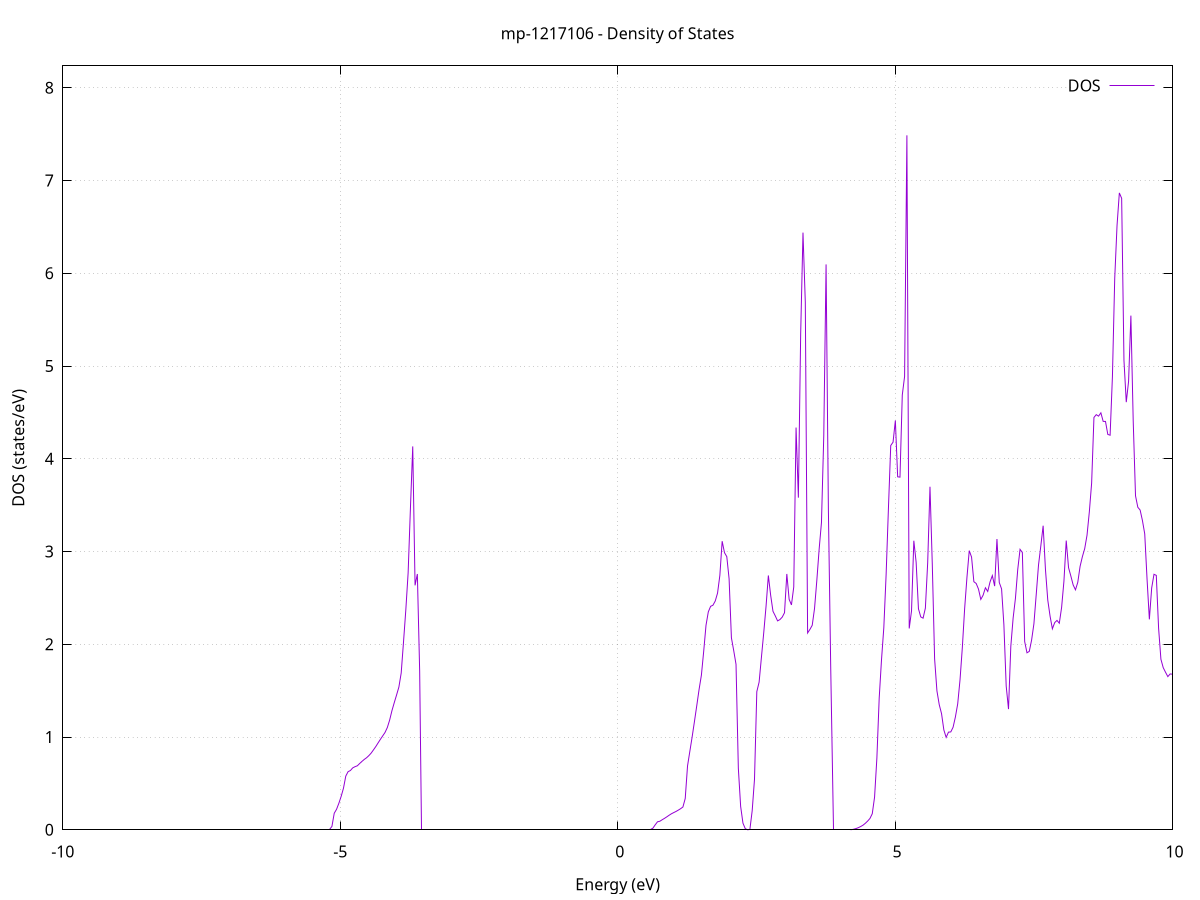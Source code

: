 set title 'mp-1217106 - Density of States'
set xlabel 'Energy (eV)'
set ylabel 'DOS (states/eV)'
set grid
set xrange [-10:10]
set yrange [0:8.236]
set xzeroaxis lt -1
set terminal png size 800,600
set output 'mp-1217106_dos_gnuplot.png'
plot '-' using 1:2 with lines title 'DOS'
-30.910800 0.000000
-30.869100 0.000000
-30.827500 0.000000
-30.785900 0.000000
-30.744300 0.000000
-30.702700 0.000000
-30.661100 0.000000
-30.619400 0.000000
-30.577800 0.000000
-30.536200 0.000000
-30.494600 0.000000
-30.453000 0.000000
-30.411300 0.000000
-30.369700 0.000000
-30.328100 0.000000
-30.286500 0.000000
-30.244900 0.000000
-30.203300 0.000000
-30.161600 0.000000
-30.120000 0.000000
-30.078400 0.000000
-30.036800 0.000000
-29.995200 0.000000
-29.953600 0.000000
-29.911900 0.000000
-29.870300 0.000000
-29.828700 0.000000
-29.787100 0.000000
-29.745500 0.000000
-29.703800 0.000000
-29.662200 0.000000
-29.620600 0.000000
-29.579000 0.000000
-29.537400 0.000000
-29.495800 0.000000
-29.454100 0.000000
-29.412500 0.000000
-29.370900 0.000000
-29.329300 0.000000
-29.287700 0.000000
-29.246100 0.000000
-29.204400 0.000000
-29.162800 0.000000
-29.121200 0.000000
-29.079600 0.000000
-29.038000 0.000000
-28.996400 0.000000
-28.954700 0.000000
-28.913100 0.000000
-28.871500 0.000000
-28.829900 0.000000
-28.788300 0.000000
-28.746600 0.000000
-28.705000 0.000000
-28.663400 0.000000
-28.621800 0.000000
-28.580200 0.000000
-28.538600 0.000000
-28.496900 0.000000
-28.455300 0.000000
-28.413700 0.000000
-28.372100 0.000000
-28.330500 0.000000
-28.288900 0.000000
-28.247200 0.000000
-28.205600 0.000000
-28.164000 0.000000
-28.122400 0.000000
-28.080800 0.000000
-28.039100 0.000000
-27.997500 0.000000
-27.955900 0.000000
-27.914300 0.000000
-27.872700 0.000000
-27.831100 0.000000
-27.789400 0.000000
-27.747800 0.000000
-27.706200 0.000000
-27.664600 0.000000
-27.623000 0.000000
-27.581400 0.000000
-27.539700 0.000000
-27.498100 0.000000
-27.456500 0.000000
-27.414900 0.000000
-27.373300 0.000000
-27.331700 0.000000
-27.290000 0.000000
-27.248400 0.000000
-27.206800 0.000000
-27.165200 0.000000
-27.123600 0.395800
-27.081900 2.295900
-27.040300 4.862600
-26.998700 26.648700
-26.957100 24.025000
-26.915500 12.342200
-26.873900 7.605000
-26.832200 10.357900
-26.790600 16.613000
-26.749000 22.585500
-26.707400 28.476700
-26.665800 54.078100
-26.624200 42.719600
-26.582500 33.698900
-26.540900 6.105000
-26.499300 0.000000
-26.457700 0.000000
-26.416100 0.000000
-26.374400 0.000000
-26.332800 0.000000
-26.291200 0.000000
-26.249600 0.000000
-26.208000 0.000000
-26.166400 0.000000
-26.124700 0.000000
-26.083100 0.000000
-26.041500 0.000000
-25.999900 0.000000
-25.958300 0.000000
-25.916700 0.000000
-25.875000 0.000000
-25.833400 0.000000
-25.791800 0.000000
-25.750200 0.000000
-25.708600 0.000000
-25.667000 0.000000
-25.625300 0.000000
-25.583700 0.000000
-25.542100 0.000000
-25.500500 0.000000
-25.458900 0.000000
-25.417200 0.000000
-25.375600 0.000000
-25.334000 0.000000
-25.292400 0.000000
-25.250800 0.000000
-25.209200 0.000000
-25.167500 0.000000
-25.125900 0.000000
-25.084300 0.000000
-25.042700 0.000000
-25.001100 0.000000
-24.959500 0.000000
-24.917800 0.000000
-24.876200 0.000000
-24.834600 0.000000
-24.793000 0.000000
-24.751400 0.000000
-24.709700 0.000000
-24.668100 0.000000
-24.626500 0.000000
-24.584900 0.000000
-24.543300 0.000000
-24.501700 0.000000
-24.460000 0.000000
-24.418400 0.000000
-24.376800 0.000000
-24.335200 0.000000
-24.293600 0.000000
-24.252000 0.000000
-24.210300 0.000000
-24.168700 0.000000
-24.127100 0.000000
-24.085500 0.000000
-24.043900 0.000000
-24.002200 0.000000
-23.960600 0.000000
-23.919000 0.000000
-23.877400 0.000000
-23.835800 0.000000
-23.794200 0.000000
-23.752500 0.000000
-23.710900 0.000000
-23.669300 0.000000
-23.627700 0.000000
-23.586100 0.000000
-23.544500 0.000000
-23.502800 0.000000
-23.461200 0.000000
-23.419600 0.000000
-23.378000 0.000000
-23.336400 0.000000
-23.294800 0.000000
-23.253100 0.000000
-23.211500 0.000000
-23.169900 0.000000
-23.128300 0.000000
-23.086700 0.000000
-23.045000 0.000000
-23.003400 0.000000
-22.961800 0.000000
-22.920200 0.000000
-22.878600 0.000000
-22.837000 0.000000
-22.795300 0.000000
-22.753700 0.000000
-22.712100 0.000000
-22.670500 0.000000
-22.628900 0.000000
-22.587300 0.000000
-22.545600 0.000000
-22.504000 0.000000
-22.462400 0.000000
-22.420800 0.000000
-22.379200 0.000000
-22.337500 0.000000
-22.295900 0.000000
-22.254300 0.000000
-22.212700 0.000000
-22.171100 0.000000
-22.129500 0.000000
-22.087800 0.000000
-22.046200 0.000000
-22.004600 0.000000
-21.963000 0.000000
-21.921400 0.000000
-21.879800 0.000000
-21.838100 0.000000
-21.796500 0.000000
-21.754900 0.000000
-21.713300 0.000000
-21.671700 0.000000
-21.630100 0.000000
-21.588400 0.000000
-21.546800 0.000000
-21.505200 0.000000
-21.463600 0.000000
-21.422000 0.000000
-21.380300 0.000000
-21.338700 0.000000
-21.297100 0.000000
-21.255500 0.000000
-21.213900 0.000000
-21.172300 0.000000
-21.130600 0.000000
-21.089000 0.000000
-21.047400 0.000000
-21.005800 0.000000
-20.964200 0.000000
-20.922600 0.000000
-20.880900 0.000000
-20.839300 0.000000
-20.797700 0.000000
-20.756100 0.000000
-20.714500 0.000000
-20.672800 0.000000
-20.631200 0.000000
-20.589600 0.000000
-20.548000 0.000000
-20.506400 0.000000
-20.464800 0.000000
-20.423100 0.000000
-20.381500 0.000000
-20.339900 0.000000
-20.298300 0.000000
-20.256700 0.000000
-20.215100 0.000000
-20.173400 0.000000
-20.131800 0.000000
-20.090200 0.000000
-20.048600 0.000000
-20.007000 0.000000
-19.965400 0.000000
-19.923700 0.000000
-19.882100 0.000000
-19.840500 0.000000
-19.798900 0.000000
-19.757300 0.000000
-19.715600 0.000000
-19.674000 0.000000
-19.632400 0.000000
-19.590800 0.000000
-19.549200 0.000000
-19.507600 0.000000
-19.465900 0.000000
-19.424300 0.000000
-19.382700 0.000000
-19.341100 0.000000
-19.299500 0.000000
-19.257900 0.000000
-19.216200 0.000000
-19.174600 0.000000
-19.133000 0.000000
-19.091400 0.000000
-19.049800 0.000000
-19.008100 0.000000
-18.966500 0.000000
-18.924900 0.000000
-18.883300 0.000000
-18.841700 0.000000
-18.800100 0.000000
-18.758400 0.000000
-18.716800 0.000000
-18.675200 0.000000
-18.633600 0.000000
-18.592000 0.000000
-18.550400 0.000000
-18.508700 0.000000
-18.467100 0.000000
-18.425500 0.000000
-18.383900 0.000000
-18.342300 0.000000
-18.300700 0.000000
-18.259000 0.000000
-18.217400 0.000000
-18.175800 0.000000
-18.134200 0.000000
-18.092600 0.000000
-18.050900 0.000000
-18.009300 0.000000
-17.967700 0.000000
-17.926100 0.000000
-17.884500 0.000000
-17.842900 0.000000
-17.801200 0.000000
-17.759600 0.000000
-17.718000 0.000000
-17.676400 0.000000
-17.634800 0.000000
-17.593200 0.000000
-17.551500 0.000000
-17.509900 0.000000
-17.468300 0.000000
-17.426700 0.000000
-17.385100 0.000000
-17.343400 0.000000
-17.301800 0.000000
-17.260200 0.000000
-17.218600 0.000000
-17.177000 0.000000
-17.135400 0.000000
-17.093700 0.000000
-17.052100 0.000000
-17.010500 0.000000
-16.968900 0.000000
-16.927300 0.000000
-16.885700 0.000000
-16.844000 0.000000
-16.802400 0.000000
-16.760800 0.000000
-16.719200 0.000000
-16.677600 0.000000
-16.636000 0.000000
-16.594300 0.000000
-16.552700 0.000000
-16.511100 0.000000
-16.469500 0.000000
-16.427900 0.000000
-16.386200 0.000000
-16.344600 0.000000
-16.303000 0.000000
-16.261400 0.000000
-16.219800 0.000000
-16.178200 0.000000
-16.136500 0.000000
-16.094900 0.000000
-16.053300 0.000000
-16.011700 0.000000
-15.970100 0.000000
-15.928500 0.000000
-15.886800 0.000000
-15.845200 0.000000
-15.803600 0.000000
-15.762000 0.000000
-15.720400 0.000000
-15.678700 0.000000
-15.637100 0.000000
-15.595500 0.000000
-15.553900 0.000000
-15.512300 0.000000
-15.470700 0.000000
-15.429000 0.000000
-15.387400 0.000000
-15.345800 0.000000
-15.304200 0.000000
-15.262600 0.000000
-15.221000 0.000000
-15.179300 0.000000
-15.137700 0.000000
-15.096100 0.000000
-15.054500 0.000000
-15.012900 0.000000
-14.971300 0.000000
-14.929600 0.000000
-14.888000 0.000000
-14.846400 0.000000
-14.804800 0.000000
-14.763200 0.000000
-14.721500 0.000000
-14.679900 0.000000
-14.638300 0.000000
-14.596700 0.000000
-14.555100 0.000000
-14.513500 0.000000
-14.471800 0.000000
-14.430200 0.000000
-14.388600 0.000000
-14.347000 0.000000
-14.305400 0.000000
-14.263800 0.000000
-14.222100 0.000000
-14.180500 0.000000
-14.138900 0.000000
-14.097300 0.000000
-14.055700 0.000000
-14.014000 0.000000
-13.972400 0.000000
-13.930800 0.000000
-13.889200 0.000000
-13.847600 0.000000
-13.806000 0.000000
-13.764300 0.000000
-13.722700 0.000000
-13.681100 0.000000
-13.639500 0.000000
-13.597900 0.000000
-13.556300 0.000000
-13.514600 0.000000
-13.473000 0.000000
-13.431400 0.000000
-13.389800 0.000000
-13.348200 0.000000
-13.306600 0.000000
-13.264900 0.000000
-13.223300 0.000000
-13.181700 0.000000
-13.140100 0.000000
-13.098500 0.000000
-13.056800 0.000000
-13.015200 0.000000
-12.973600 0.000000
-12.932000 0.000000
-12.890400 0.000000
-12.848800 0.000000
-12.807100 0.000000
-12.765500 0.000000
-12.723900 0.000000
-12.682300 0.000000
-12.640700 0.000000
-12.599100 0.000000
-12.557400 0.000000
-12.515800 0.000000
-12.474200 0.000000
-12.432600 0.000000
-12.391000 0.000000
-12.349300 0.000000
-12.307700 0.000000
-12.266100 0.000000
-12.224500 0.000000
-12.182900 0.000000
-12.141300 0.000000
-12.099600 0.000000
-12.058000 0.000000
-12.016400 0.000000
-11.974800 0.000000
-11.933200 0.000000
-11.891600 0.000000
-11.849900 0.000000
-11.808300 0.000000
-11.766700 0.000000
-11.725100 0.000000
-11.683500 0.000000
-11.641800 0.000000
-11.600200 0.000000
-11.558600 0.000000
-11.517000 0.000000
-11.475400 0.000000
-11.433800 0.000000
-11.392100 0.000000
-11.350500 0.000000
-11.308900 0.000000
-11.267300 0.000000
-11.225700 0.000000
-11.184100 0.000000
-11.142400 0.000000
-11.100800 0.000000
-11.059200 0.000000
-11.017600 0.000000
-10.976000 0.000000
-10.934400 0.000000
-10.892700 0.000000
-10.851100 0.000000
-10.809500 0.000000
-10.767900 0.000000
-10.726300 0.000000
-10.684600 0.000000
-10.643000 0.000000
-10.601400 0.000000
-10.559800 0.000000
-10.518200 0.000000
-10.476600 0.000000
-10.434900 0.000000
-10.393300 0.000000
-10.351700 0.000000
-10.310100 0.000000
-10.268500 0.000000
-10.226900 0.000000
-10.185200 0.000000
-10.143600 0.000000
-10.102000 0.000000
-10.060400 0.000000
-10.018800 0.000000
-9.977100 0.000000
-9.935500 0.000000
-9.893900 0.000000
-9.852300 0.000000
-9.810700 0.000000
-9.769100 0.000000
-9.727400 0.000000
-9.685800 0.000000
-9.644200 0.000000
-9.602600 0.000000
-9.561000 0.000000
-9.519400 0.000000
-9.477700 0.000000
-9.436100 0.000000
-9.394500 0.000000
-9.352900 0.000000
-9.311300 0.000000
-9.269700 0.000000
-9.228000 0.000000
-9.186400 0.000000
-9.144800 0.000000
-9.103200 0.000000
-9.061600 0.000000
-9.019900 0.000000
-8.978300 0.000000
-8.936700 0.000000
-8.895100 0.000000
-8.853500 0.000000
-8.811900 0.000000
-8.770200 0.000000
-8.728600 0.000000
-8.687000 0.000000
-8.645400 0.000000
-8.603800 0.000000
-8.562200 0.000000
-8.520500 0.000000
-8.478900 0.000000
-8.437300 0.000000
-8.395700 0.000000
-8.354100 0.000000
-8.312400 0.000000
-8.270800 0.000000
-8.229200 0.000000
-8.187600 0.000000
-8.146000 0.000000
-8.104400 0.000000
-8.062700 0.000000
-8.021100 0.000000
-7.979500 0.000000
-7.937900 0.000000
-7.896300 0.000000
-7.854700 0.000000
-7.813000 0.000000
-7.771400 0.000000
-7.729800 0.000000
-7.688200 0.000000
-7.646600 0.000000
-7.605000 0.000000
-7.563300 0.000000
-7.521700 0.000000
-7.480100 0.000000
-7.438500 0.000000
-7.396900 0.000000
-7.355200 0.000000
-7.313600 0.000000
-7.272000 0.000000
-7.230400 0.000000
-7.188800 0.000000
-7.147200 0.000000
-7.105500 0.000000
-7.063900 0.000000
-7.022300 0.000000
-6.980700 0.000000
-6.939100 0.000000
-6.897500 0.000000
-6.855800 0.000000
-6.814200 0.000000
-6.772600 0.000000
-6.731000 0.000000
-6.689400 0.000000
-6.647700 0.000000
-6.606100 0.000000
-6.564500 0.000000
-6.522900 0.000000
-6.481300 0.000000
-6.439700 0.000000
-6.398000 0.000000
-6.356400 0.000000
-6.314800 0.000000
-6.273200 0.000000
-6.231600 0.000000
-6.190000 0.000000
-6.148300 0.000000
-6.106700 0.000000
-6.065100 0.000000
-6.023500 0.000000
-5.981900 0.000000
-5.940300 0.000000
-5.898600 0.000000
-5.857000 0.000000
-5.815400 0.000000
-5.773800 0.000000
-5.732200 0.000000
-5.690500 0.000000
-5.648900 0.000000
-5.607300 0.000000
-5.565700 0.000000
-5.524100 0.000000
-5.482500 0.000000
-5.440800 0.000000
-5.399200 0.000000
-5.357600 0.000000
-5.316000 0.000000
-5.274400 0.000000
-5.232800 0.000000
-5.191100 0.000000
-5.149500 0.036000
-5.107900 0.178100
-5.066300 0.220700
-5.024700 0.285300
-4.983000 0.360200
-4.941400 0.447800
-4.899800 0.578600
-4.858200 0.626400
-4.816600 0.638800
-4.775000 0.667200
-4.733300 0.680300
-4.691700 0.689800
-4.650100 0.714300
-4.608500 0.737300
-4.566900 0.758500
-4.525300 0.776400
-4.483600 0.799800
-4.442000 0.826900
-4.400400 0.861600
-4.358800 0.897400
-4.317200 0.936800
-4.275600 0.975400
-4.233900 1.012600
-4.192300 1.049300
-4.150700 1.102700
-4.109100 1.183000
-4.067500 1.284600
-4.025800 1.371100
-3.984200 1.453600
-3.942600 1.539000
-3.901000 1.690600
-3.859400 2.023500
-3.817800 2.369500
-3.776100 2.769600
-3.734500 3.468800
-3.692900 4.133300
-3.651300 2.635200
-3.609700 2.757600
-3.568100 1.710800
-3.526400 0.000000
-3.484800 0.000000
-3.443200 0.000000
-3.401600 0.000000
-3.360000 0.000000
-3.318300 0.000000
-3.276700 0.000000
-3.235100 0.000000
-3.193500 0.000000
-3.151900 0.000000
-3.110300 0.000000
-3.068600 0.000000
-3.027000 0.000000
-2.985400 0.000000
-2.943800 0.000000
-2.902200 0.000000
-2.860600 0.000000
-2.818900 0.000000
-2.777300 0.000000
-2.735700 0.000000
-2.694100 0.000000
-2.652500 0.000000
-2.610900 0.000000
-2.569200 0.000000
-2.527600 0.000000
-2.486000 0.000000
-2.444400 0.000000
-2.402800 0.000000
-2.361100 0.000000
-2.319500 0.000000
-2.277900 0.000000
-2.236300 0.000000
-2.194700 0.000000
-2.153100 0.000000
-2.111400 0.000000
-2.069800 0.000000
-2.028200 0.000000
-1.986600 0.000000
-1.945000 0.000000
-1.903400 0.000000
-1.861700 0.000000
-1.820100 0.000000
-1.778500 0.000000
-1.736900 0.000000
-1.695300 0.000000
-1.653600 0.000000
-1.612000 0.000000
-1.570400 0.000000
-1.528800 0.000000
-1.487200 0.000000
-1.445600 0.000000
-1.403900 0.000000
-1.362300 0.000000
-1.320700 0.000000
-1.279100 0.000000
-1.237500 0.000000
-1.195900 0.000000
-1.154200 0.000000
-1.112600 0.000000
-1.071000 0.000000
-1.029400 0.000000
-0.987800 0.000000
-0.946200 0.000000
-0.904500 0.000000
-0.862900 0.000000
-0.821300 0.000000
-0.779700 0.000000
-0.738100 0.000000
-0.696400 0.000000
-0.654800 0.000000
-0.613200 0.000000
-0.571600 0.000000
-0.530000 0.000000
-0.488400 0.000000
-0.446700 0.000000
-0.405100 0.000000
-0.363500 0.000000
-0.321900 0.000000
-0.280300 0.000000
-0.238700 0.000000
-0.197000 0.000000
-0.155400 0.000000
-0.113800 0.000000
-0.072200 0.000000
-0.030600 0.000000
0.011100 0.000000
0.052700 0.000000
0.094300 0.000000
0.135900 0.000000
0.177500 0.000000
0.219100 0.000000
0.260800 0.000000
0.302400 0.000000
0.344000 0.000000
0.385600 0.000000
0.427200 0.000000
0.468800 0.000000
0.510500 0.000000
0.552100 0.000000
0.593700 0.000000
0.635300 0.017300
0.676900 0.053300
0.718600 0.086100
0.760200 0.091800
0.801800 0.107800
0.843400 0.122700
0.885000 0.139000
0.926600 0.156300
0.968300 0.172200
1.009900 0.185100
1.051500 0.197400
1.093100 0.211800
1.134700 0.227200
1.176300 0.245500
1.218000 0.337300
1.259600 0.688500
1.301200 0.845800
1.342800 1.001600
1.384400 1.167900
1.426000 1.338600
1.467700 1.512900
1.509300 1.666600
1.550900 1.923700
1.592500 2.204600
1.634100 2.349500
1.675800 2.409200
1.717400 2.421000
1.759000 2.466400
1.800600 2.552100
1.842200 2.743100
1.883800 3.111400
1.925500 2.987500
1.967100 2.944700
2.008700 2.705800
2.050300 2.070000
2.091900 1.931700
2.133500 1.784100
2.175200 0.663600
2.216800 0.251900
2.258400 0.071600
2.300000 0.012100
2.341600 0.000000
2.383300 0.003300
2.424900 0.206100
2.466500 0.544200
2.508100 1.489000
2.549700 1.591900
2.591300 1.859300
2.633000 2.124200
2.674600 2.409500
2.716200 2.741700
2.757800 2.528400
2.799400 2.356100
2.841000 2.306100
2.882700 2.252100
2.924300 2.266100
2.965900 2.292300
3.007500 2.340300
3.049100 2.758300
3.090700 2.484600
3.132400 2.424200
3.174000 2.617900
3.215600 4.336500
3.257200 3.581100
3.298800 5.349300
3.340500 6.438500
3.382100 5.687300
3.423700 2.122000
3.465300 2.160300
3.506900 2.204700
3.548500 2.386200
3.590200 2.691300
3.631800 3.027000
3.673400 3.312000
3.715000 4.249300
3.756600 6.095500
3.798200 3.452700
3.839900 1.761200
3.881500 0.000000
3.923100 0.000000
3.964700 0.000000
4.006300 0.000000
4.048000 0.000000
4.089600 0.000000
4.131200 0.000000
4.172800 0.000000
4.214400 0.001300
4.256000 0.006200
4.297700 0.013500
4.339300 0.023200
4.380900 0.035300
4.422500 0.049700
4.464100 0.069900
4.505700 0.093800
4.547400 0.122100
4.589000 0.173100
4.630600 0.352100
4.672200 0.773500
4.713800 1.418500
4.755400 1.831900
4.797100 2.177900
4.838700 2.751900
4.880300 3.464000
4.921900 4.142600
4.963500 4.179000
5.005200 4.412800
5.046800 3.805500
5.088400 3.802100
5.130000 4.687200
5.171600 4.887800
5.213200 7.487200
5.254900 2.170500
5.296500 2.359700
5.338100 3.116300
5.379700 2.884100
5.421300 2.382900
5.462900 2.295200
5.504600 2.281400
5.546200 2.389500
5.587800 2.878600
5.629400 3.698400
5.671000 2.857800
5.712700 1.841900
5.754300 1.497900
5.795900 1.348900
5.837500 1.252100
5.879100 1.076700
5.920700 0.995900
5.962400 1.052700
6.004000 1.054900
6.045600 1.105500
6.087200 1.216100
6.128800 1.357400
6.170400 1.615700
6.212100 1.962400
6.253700 2.383000
6.295300 2.720400
6.336900 3.009600
6.378500 2.940200
6.420100 2.674400
6.461800 2.655700
6.503400 2.595100
6.545000 2.483600
6.586600 2.529200
6.628200 2.609000
6.669900 2.569600
6.711500 2.671800
6.753100 2.740600
6.794700 2.627000
6.836300 3.134900
6.877900 2.666100
6.919600 2.596700
6.961200 2.210800
7.002800 1.549100
7.044400 1.301300
7.086000 1.977400
7.127600 2.281900
7.169300 2.495600
7.210900 2.806100
7.252500 3.023400
7.294100 2.989700
7.335700 2.029600
7.377400 1.908100
7.419000 1.923400
7.460600 2.044900
7.502200 2.220800
7.543800 2.534700
7.585400 2.855200
7.627100 3.062300
7.668700 3.278300
7.710300 2.807100
7.751900 2.477000
7.793500 2.303300
7.835100 2.166600
7.876800 2.233300
7.918400 2.257300
7.960000 2.226800
8.001600 2.398100
8.043200 2.678900
8.084800 3.117800
8.126500 2.825900
8.168100 2.735700
8.209700 2.639500
8.251300 2.587000
8.292900 2.667700
8.334600 2.840100
8.376200 2.945300
8.417800 3.031200
8.459400 3.175600
8.501000 3.426600
8.542600 3.737300
8.584300 4.445600
8.625900 4.475700
8.667500 4.459500
8.709100 4.495300
8.750700 4.403100
8.792300 4.402300
8.834000 4.262600
8.875600 4.253900
8.917200 4.883300
8.958800 5.945400
9.000400 6.514300
9.042100 6.866400
9.083700 6.807800
9.125300 5.061700
9.166900 4.610200
9.208500 4.834700
9.250100 5.543400
9.291800 4.412000
9.333400 3.600800
9.375000 3.477200
9.416600 3.447300
9.458200 3.334100
9.499800 3.189800
9.541500 2.701000
9.583100 2.268700
9.624700 2.606700
9.666300 2.754600
9.707900 2.742900
9.749500 2.172800
9.791200 1.838600
9.832800 1.747900
9.874400 1.698300
9.916000 1.651400
9.957600 1.680100
9.999300 1.677400
10.040900 1.640800
10.082500 1.629400
10.124100 1.631800
10.165700 1.623900
10.207300 1.616300
10.249000 1.697100
10.290600 1.735100
10.332200 1.816700
10.373800 1.791900
10.415400 1.817900
10.457000 1.572200
10.498700 1.803300
10.540300 2.276400
10.581900 2.537600
10.623500 2.547100
10.665100 2.792200
10.706800 2.869000
10.748400 3.064100
10.790000 3.367600
10.831600 2.619600
10.873200 2.281200
10.914800 2.093500
10.956500 1.993600
10.998100 2.010500
11.039700 2.009200
11.081300 2.078200
11.122900 2.089500
11.164500 2.078500
11.206200 2.034200
11.247800 2.027500
11.289400 2.024300
11.331000 2.089800
11.372600 2.290500
11.414200 2.573500
11.455900 2.309100
11.497500 1.717800
11.539100 1.586400
11.580700 1.312100
11.622300 1.249700
11.664000 1.336800
11.705600 1.762300
11.747200 2.645900
11.788800 2.762700
11.830400 2.285200
11.872000 1.876200
11.913700 1.804400
11.955300 1.681700
11.996900 1.896400
12.038500 2.213300
12.080100 2.108300
12.121700 2.036600
12.163400 1.816600
12.205000 1.702700
12.246600 1.756100
12.288200 1.904200
12.329800 2.487000
12.371500 3.324200
12.413100 3.063000
12.454700 2.424100
12.496300 2.317400
12.537900 2.080400
12.579500 1.846300
12.621200 1.643600
12.662800 1.367100
12.704400 1.049300
12.746000 1.069100
12.787600 1.074600
12.829200 1.067100
12.870900 1.063600
12.912500 1.064300
12.954100 1.077200
12.995700 1.102700
13.037300 1.153900
13.079000 1.224700
13.120600 1.255200
13.162200 1.349000
13.203800 1.014700
13.245400 0.931300
13.287000 0.899600
13.328700 0.850000
13.370300 0.788100
13.411900 0.815700
13.453500 0.875400
13.495100 0.784600
13.536700 0.724700
13.578400 0.513100
13.620000 0.450000
13.661600 0.404200
13.703200 0.375400
13.744800 0.405600
13.786400 0.377900
13.828100 0.362200
13.869700 0.364400
13.911300 0.389800
13.952900 0.457900
13.994500 0.518100
14.036200 0.578200
14.077800 0.636200
14.119400 0.673500
14.161000 0.700900
14.202600 0.720100
14.244200 0.751300
14.285900 0.784900
14.327500 0.818200
14.369100 0.837700
14.410700 0.876300
14.452300 0.918700
14.493900 0.927400
14.535600 0.917100
14.577200 0.888800
14.618800 0.874800
14.660400 0.884800
14.702000 0.889600
14.743700 0.883700
14.785300 0.880200
14.826900 0.887500
14.868500 0.931200
14.910100 0.966000
14.951700 0.994500
14.993400 1.024500
15.035000 1.120400
15.076600 1.182000
15.118200 1.157000
15.159800 1.154400
15.201400 1.126700
15.243100 1.100900
15.284700 1.182100
15.326300 1.171300
15.367900 1.157400
15.409500 1.148800
15.451100 1.073800
15.492800 1.046600
15.534400 1.019000
15.576000 0.981000
15.617600 0.956300
15.659200 0.937000
15.700900 0.923000
15.742500 0.925800
15.784100 0.966600
15.825700 0.970500
15.867300 1.004800
15.908900 1.051300
15.950600 1.076800
15.992200 1.061900
16.033800 1.067300
16.075400 1.043700
16.117000 1.009200
16.158600 0.978200
16.200300 0.962700
16.241900 0.958200
16.283500 0.938100
16.325100 0.916100
16.366700 0.919000
16.408400 0.917600
16.450000 0.897900
16.491600 0.905700
16.533200 0.952300
16.574800 1.002500
16.616400 1.031300
16.658100 1.011000
16.699700 1.027700
16.741300 1.092600
16.782900 1.179700
16.824500 1.335100
16.866100 1.485200
16.907800 1.435300
16.949400 1.489500
16.991000 1.551500
17.032600 1.687200
17.074200 1.854500
17.115800 1.876400
17.157500 1.810800
17.199100 1.836900
17.240700 1.832300
17.282300 1.773800
17.323900 1.610900
17.365600 1.459900
17.407200 1.373400
17.448800 1.255400
17.490400 1.178100
17.532000 1.116300
17.573600 1.056500
17.615300 1.007900
17.656900 0.922400
17.698500 0.887400
17.740100 0.865700
17.781700 0.848100
17.823300 0.833900
17.865000 0.818900
17.906600 0.803000
17.948200 0.801900
17.989800 0.813000
18.031400 0.846600
18.073100 0.883700
18.114700 0.885200
18.156300 0.895000
18.197900 0.910800
18.239500 0.986500
18.281100 1.041400
18.322800 1.081700
18.364400 1.116500
18.406000 1.166300
18.447600 1.199800
18.489200 1.194000
18.530800 1.188700
18.572500 1.183000
18.614100 1.170600
18.655700 1.079200
18.697300 0.958000
18.738900 0.908800
18.780500 0.892400
18.822200 0.890100
18.863800 0.881600
18.905400 0.873500
18.947000 0.892200
18.988600 0.940600
19.030300 0.990700
19.071900 1.014600
19.113500 1.023700
19.155100 1.000800
19.196700 0.976900
19.238300 0.983400
19.280000 1.010600
19.321600 1.046500
19.363200 1.072900
19.404800 1.089600
19.446400 1.131100
19.488000 1.189900
19.529700 1.255000
19.571300 1.239100
19.612900 1.263200
19.654500 1.271800
19.696100 1.312400
19.737800 1.375500
19.779400 1.409100
19.821000 1.448200
19.862600 1.505000
19.904200 1.577500
19.945800 1.586700
19.987500 1.659300
20.029100 1.654300
20.070700 1.589000
20.112300 1.546400
20.153900 1.520000
20.195500 1.506200
20.237200 1.464900
20.278800 1.450300
20.320400 1.495500
20.362000 1.530300
20.403600 1.552500
20.445200 1.559200
20.486900 1.625600
20.528500 1.727800
20.570100 1.830100
20.611700 1.887800
20.653300 1.844100
20.695000 2.156500
20.736600 1.940700
20.778200 2.111800
20.819800 1.997600
20.861400 2.122800
20.903000 1.946600
20.944700 1.915700
20.986300 2.179100
21.027900 2.263900
21.069500 2.263000
21.111100 2.279500
21.152700 2.411700
21.194400 2.462500
21.236000 2.681400
21.277600 2.591200
21.319200 2.754400
21.360800 2.839800
21.402500 2.132200
21.444100 1.588700
21.485700 1.450300
21.527300 1.714900
21.568900 1.933200
21.610500 2.003600
21.652200 2.121400
21.693800 2.127500
21.735400 2.048600
21.777000 2.314800
21.818600 1.948400
21.860200 1.879900
21.901900 1.893900
21.943500 1.842300
21.985100 1.788600
22.026700 1.725200
22.068300 1.621200
22.109900 1.540700
22.151600 1.527800
22.193200 1.341400
22.234800 1.143900
22.276400 1.013200
22.318000 0.950900
22.359700 0.900300
22.401300 0.865800
22.442900 0.840300
22.484500 0.828400
22.526100 0.817600
22.567700 0.809000
22.609400 0.801700
22.651000 0.783900
22.692600 0.792300
22.734200 0.848700
22.775800 0.884200
22.817400 0.923900
22.859100 0.973200
22.900700 1.027400
22.942300 1.068900
22.983900 1.082800
23.025500 1.117900
23.067200 1.115700
23.108800 1.169100
23.150400 1.228200
23.192000 1.230500
23.233600 1.284200
23.275200 1.317600
23.316900 1.334600
23.358500 1.424100
23.400100 1.488700
23.441700 1.499800
23.483300 1.491100
23.524900 1.486300
23.566600 1.526300
23.608200 1.576700
23.649800 1.578500
23.691400 1.551500
23.733000 1.543200
23.774600 1.550300
23.816300 1.567700
23.857900 1.564300
23.899500 1.542200
23.941100 1.491900
23.982700 1.506800
24.024400 1.266400
24.066000 1.208300
24.107600 1.140000
24.149200 1.131900
24.190800 1.138900
24.232400 1.152100
24.274100 1.179400
24.315700 1.197200
24.357300 1.221400
24.398900 1.278000
24.440500 1.310100
24.482100 1.351600
24.523800 1.434200
24.565400 1.537700
24.607000 1.551200
24.648600 1.565500
24.690200 1.550100
24.731900 1.492800
24.773500 1.456500
24.815100 1.423600
24.856700 1.376100
24.898300 1.332600
24.939900 1.292400
24.981600 1.275700
25.023200 1.257300
25.064800 1.310700
25.106400 1.363400
25.148000 1.541500
25.189600 1.653200
25.231300 1.716700
25.272900 1.785600
25.314500 1.711000
25.356100 1.708000
25.397700 1.712300
25.439400 1.829000
25.481000 1.816500
25.522600 1.781200
25.564200 1.853100
25.605800 1.707400
25.647400 1.587000
25.689100 1.630000
25.730700 1.651300
25.772300 1.628100
25.813900 1.604000
25.855500 1.565900
25.897100 1.615900
25.938800 1.521000
25.980400 1.572000
26.022000 1.731800
26.063600 1.799900
26.105200 1.748400
26.146800 1.650800
26.188500 1.589800
26.230100 1.614400
26.271700 1.445800
26.313300 1.322200
26.354900 1.252500
26.396600 1.194300
26.438200 1.158000
26.479800 1.131800
26.521400 1.077800
26.563000 1.019600
26.604600 0.981800
26.646300 0.971500
26.687900 0.977000
26.729500 0.939300
26.771100 0.895800
26.812700 0.868300
26.854300 0.867200
26.896000 0.879600
26.937600 0.914700
26.979200 0.973300
27.020800 1.003200
27.062400 1.077200
27.104100 1.277800
27.145700 1.360300
27.187300 1.324700
27.228900 1.362200
27.270500 1.444800
27.312100 1.479100
27.353800 1.511800
27.395400 1.576100
27.437000 1.591500
27.478600 1.644200
27.520200 1.671900
27.561800 1.716400
27.603500 1.706900
27.645100 1.566800
27.686700 1.477500
27.728300 1.465300
27.769900 1.328200
27.811500 1.285000
27.853200 1.306600
27.894800 1.294400
27.936400 1.298500
27.978000 1.326800
28.019600 1.474800
28.061300 1.518000
28.102900 1.586600
28.144500 1.735400
28.186100 1.995200
28.227700 2.400400
28.269300 3.077100
28.311000 4.331000
28.352600 3223.749500
28.394200 3.663700
28.435800 2.282600
28.477400 2.161100
28.519000 1.949100
28.560700 1.893400
28.602300 1.847100
28.643900 1.808700
28.685500 1.783100
28.727100 1.828000
28.768800 1.883200
28.810400 1.884000
28.852000 1.915900
28.893600 1.583900
28.935200 1.493700
28.976800 1.418200
29.018500 1.392500
29.060100 1.431300
29.101700 1.457600
29.143300 1.448200
29.184900 1.487400
29.226500 1.585100
29.268200 1.567300
29.309800 1.605600
29.351400 1.633900
29.393000 1.617700
29.434600 1.617400
29.476200 1.595000
29.517900 1.581900
29.559500 1.608200
29.601100 1.561300
29.642700 1.724500
29.684300 1.635600
29.726000 1.702500
29.767600 1.610500
29.809200 1.560600
29.850800 1.532200
29.892400 1.509800
29.934000 1.491000
29.975700 1.471700
30.017300 1.466000
30.058900 1.480200
30.100500 1.521800
30.142100 1.536300
30.183700 1.540500
30.225400 1.530400
30.267000 1.507600
30.308600 1.520300
30.350200 1.595400
30.391800 1.626000
30.433500 1.602200
30.475100 1.542000
30.516700 1.453600
30.558300 1.424400
30.599900 1.400100
30.641500 1.358700
30.683200 1.294800
30.724800 1.214600
30.766400 1.175600
30.808000 1.186300
30.849600 1.209200
30.891200 1.228300
30.932900 1.289000
30.974500 1.479000
31.016100 1.593600
31.057700 1.669000
31.099300 1.790500
31.140900 1.857600
31.182600 1.911200
31.224200 1.940000
31.265800 1.940500
31.307400 1.910500
31.349000 1.807500
31.390700 1.749500
31.432300 1.676100
31.473900 1.556600
31.515500 1.517200
31.557100 1.531400
31.598700 1.592800
31.640400 1.575400
31.682000 1.558500
31.723600 1.531500
31.765200 1.602300
31.806800 1.570100
31.848400 1.510300
31.890100 1.414500
31.931700 1.325900
31.973300 1.293400
32.014900 1.197800
32.056500 1.176700
32.098200 1.189700
32.139800 1.193500
32.181400 1.180300
32.223000 1.183900
32.264600 1.229600
32.306200 1.357600
32.347900 1.658000
32.389500 1.747700
32.431100 1.823700
32.472700 1.791000
32.514300 1.773800
32.555900 1.807500
32.597600 1.885500
32.639200 1.930100
32.680800 1.912400
32.722400 1.909300
32.764000 1.880300
32.805600 1.819900
32.847300 1.752700
32.888900 1.687900
32.930500 1.620400
32.972100 1.619200
33.013700 1.622500
33.055400 1.578700
33.097000 1.503300
33.138600 1.436500
33.180200 1.461800
33.221800 1.374100
33.263400 1.347600
33.305100 1.306200
33.346700 1.266600
33.388300 1.228700
33.429900 1.220000
33.471500 1.223700
33.513100 1.235000
33.554800 1.254900
33.596400 1.282700
33.638000 1.281000
33.679600 1.277300
33.721200 1.297400
33.762900 1.315600
33.804500 1.341000
33.846100 1.387200
33.887700 1.440200
33.929300 1.482000
33.970900 1.512500
34.012600 1.553300
34.054200 1.599100
34.095800 1.709300
34.137400 1.826200
34.179000 1.976200
34.220600 2.103400
34.262300 2.220300
34.303900 2.319700
34.345500 2.330800
34.387100 2.198000
34.428700 2.289100
34.470300 2.243000
34.512000 2.092300
34.553600 2.036500
34.595200 1.985600
34.636800 1.893800
34.678400 1.815800
34.720100 1.761600
34.761700 1.769600
34.803300 1.941300
34.844900 2.041200
34.886500 2.028000
34.928100 1.937600
34.969800 1.863900
35.011400 1.813100
35.053000 1.801000
35.094600 1.784100
35.136200 1.759300
35.177800 1.762900
35.219500 1.909000
35.261100 1.770100
35.302700 1.705000
35.344300 1.675400
35.385900 1.650400
35.427600 1.659300
35.469200 1.715900
35.510800 1.832100
35.552400 1.871000
35.594000 1.906500
35.635600 2.066900
35.677300 2.083700
35.718900 2.041700
35.760500 1.981900
35.802100 1.903300
35.843700 1.848400
35.885300 1.783100
35.927000 1.808000
35.968600 1.789200
36.010200 1.807700
36.051800 1.966400
36.093400 1.937000
36.135000 1.858200
36.176700 1.839700
36.218300 1.845500
36.259900 1.809100
36.301500 1.731500
36.343100 1.678000
36.384800 1.631700
36.426400 1.528200
36.468000 1.453400
36.509600 1.413200
36.551200 1.361800
36.592800 1.352600
36.634500 1.385500
36.676100 1.341000
36.717700 1.278500
36.759300 1.258100
36.800900 1.270800
36.842500 1.317300
36.884200 1.374000
36.925800 1.435400
36.967400 1.490600
37.009000 1.558100
37.050600 1.661200
37.092300 1.752700
37.133900 1.848400
37.175500 1.841600
37.217100 1.940200
37.258700 1.931500
37.300300 1.940200
37.342000 1.916400
37.383600 1.863200
37.425200 1.855600
37.466800 1.823600
37.508400 1.822000
37.550000 1.921400
37.591700 1.925800
37.633300 1.698400
37.674900 1.600000
37.716500 1.605600
37.758100 1.625400
37.799800 1.669400
37.841400 1.613900
37.883000 1.549900
37.924600 1.573700
37.966200 1.626800
38.007800 1.686700
38.049500 1.718900
38.091100 1.739800
38.132700 1.835700
38.174300 1.958400
38.215900 2.030000
38.257500 2.099600
38.299200 2.211700
38.340800 2.187100
38.382400 2.170900
38.424000 2.172400
38.465600 2.198000
38.507200 2.243100
38.548900 2.266800
38.590500 2.274900
38.632100 2.292700
38.673700 2.166800
38.715300 2.063800
38.757000 2.017600
38.798600 1.986400
38.840200 1.908300
38.881800 1.763300
38.923400 1.654900
38.965000 1.597000
39.006700 1.506100
39.048300 1.513800
39.089900 1.596800
39.131500 1.647000
39.173100 1.665300
39.214700 1.689000
39.256400 1.791400
39.298000 1.934600
39.339600 2.110500
39.381200 2.255600
39.422800 2.352900
39.464500 2.288600
39.506100 2.332300
39.547700 2.325700
39.589300 2.286900
39.630900 2.227000
39.672500 2.122700
39.714200 1.999800
39.755800 1.897900
39.797400 1.848800
39.839000 1.873100
39.880600 1.918500
39.922200 2.068000
39.963900 2.056500
40.005500 2.013900
40.047100 2.120300
40.088700 2.118400
40.130300 2.136100
40.171900 2.222700
40.213600 2.503400
40.255200 2.557500
40.296800 2.727600
40.338400 2.922600
40.380000 2.844300
40.421700 2.717600
40.463300 2.518200
40.504900 2.329500
40.546500 2.130900
40.588100 2.021600
40.629700 2.173900
40.671400 1.926100
40.713000 1.883800
40.754600 1.806500
40.796200 1.697600
40.837800 1.651000
40.879400 1.667800
40.921100 1.705100
40.962700 1.719500
41.004300 1.735200
41.045900 1.803300
41.087500 1.795000
41.129200 1.817400
41.170800 1.869900
41.212400 1.941200
41.254000 1.991000
41.295600 2.021900
41.337200 2.086000
41.378900 2.082500
41.420500 2.070700
41.462100 2.121500
41.503700 2.235100
41.545300 2.415900
41.586900 2.601400
41.628600 2.754700
41.670200 2.859100
41.711800 2.755500
41.753400 2.690000
41.795000 2.542600
41.836600 2.341000
41.878300 2.178000
41.919900 2.017000
41.961500 1.762800
42.003100 1.630700
42.044700 1.605800
42.086400 1.511500
42.128000 1.546700
42.169600 1.609000
42.211200 1.667800
42.252800 1.701000
42.294400 1.743900
42.336100 1.762900
42.377700 1.816900
42.419300 1.994500
42.460900 2.034100
42.502500 1.947600
42.544100 1.903700
42.585800 1.942100
42.627400 1.965300
42.669000 1.788700
42.710600 1.849300
42.752200 1.833200
42.793900 1.713300
42.835500 1.592400
42.877100 1.563700
42.918700 1.551100
42.960300 1.558400
43.001900 1.625900
43.043600 1.561400
43.085200 1.532300
43.126800 1.546700
43.168400 1.681000
43.210000 1.718900
43.251600 1.720300
43.293300 1.713700
43.334900 1.577200
43.376500 1.510600
43.418100 1.496600
43.459700 1.462700
43.501300 1.444300
43.543000 1.420600
43.584600 1.399000
43.626200 1.415900
43.667800 1.451000
43.709400 1.496400
43.751100 1.559500
43.792700 1.673800
43.834300 1.765100
43.875900 1.934100
43.917500 2.044100
43.959100 2.095200
44.000800 2.180000
44.042400 2.277500
44.084000 2.295800
44.125600 2.326400
44.167200 2.241000
44.208800 2.115800
44.250500 2.067900
44.292100 1.951500
44.333700 1.859500
44.375300 1.825900
44.416900 1.726600
44.458600 1.620900
44.500200 1.583000
44.541800 1.565000
44.583400 1.549100
44.625000 1.469200
44.666600 1.427500
44.708300 1.394300
44.749900 1.374700
44.791500 1.390400
44.833100 1.424000
44.874700 1.436700
44.916300 1.436100
44.958000 1.410200
44.999600 1.371000
45.041200 1.368100
45.082800 1.399300
45.124400 1.439000
45.166000 1.483600
45.207700 1.539100
45.249300 1.628300
45.290900 1.706200
45.332500 1.767500
45.374100 1.754000
45.415800 1.733300
45.457400 1.647100
45.499000 1.588400
45.540600 1.512900
45.582200 1.454300
45.623800 1.421000
45.665500 1.375900
45.707100 1.334400
45.748700 1.301700
45.790300 1.276300
45.831900 1.304100
45.873500 1.327200
45.915200 1.335700
45.956800 1.188700
45.998400 0.983300
46.040000 0.840500
46.081600 0.766100
46.123300 0.691500
46.164900 0.630200
46.206500 0.673600
46.248100 0.609400
46.289700 0.553600
46.331300 0.473600
46.373000 0.416000
46.414600 0.354900
46.456200 0.303700
46.497800 0.276200
46.539400 0.255300
46.581000 0.231100
46.622700 0.202300
46.664300 0.155900
46.705900 0.126500
46.747500 0.115200
46.789100 0.108500
46.830700 0.103500
46.872400 0.099500
46.914000 0.096200
46.955600 0.093500
46.997200 0.090900
47.038800 0.088400
47.080500 0.085800
47.122100 0.082900
47.163700 0.080300
47.205300 0.077800
47.246900 0.075300
47.288500 0.072900
47.330200 0.070600
47.371800 0.068300
47.413400 0.066200
47.455000 0.064000
47.496600 0.062000
47.538200 0.060000
47.579900 0.058000
47.621500 0.056000
47.663100 0.054100
47.704700 0.052200
47.746300 0.051200
47.788000 0.050400
47.829600 0.048700
47.871200 0.046800
47.912800 0.045100
47.954400 0.043300
47.996000 0.041700
48.037700 0.040100
48.079300 0.038500
48.120900 0.036900
48.162500 0.035400
48.204100 0.036100
48.245700 0.035800
48.287400 0.034500
48.329000 0.032400
48.370600 0.027700
48.412200 0.017700
48.453800 0.008700
48.495400 0.003200
48.537100 0.000100
48.578700 0.000000
48.620300 0.000000
48.661900 0.000000
48.703500 0.000000
48.745200 0.000000
48.786800 0.000000
48.828400 0.000000
48.870000 0.000000
48.911600 0.000000
48.953200 0.000000
48.994900 0.000000
49.036500 0.000000
49.078100 0.000000
49.119700 0.000000
49.161300 0.000000
49.202900 0.000000
49.244600 0.000000
49.286200 0.000000
49.327800 0.000000
49.369400 0.000000
49.411000 0.000000
49.452700 0.000000
49.494300 0.000000
49.535900 0.000000
49.577500 0.000000
49.619100 0.000000
49.660700 0.000000
49.702400 0.000000
49.744000 0.000000
49.785600 0.000000
49.827200 0.000000
49.868800 0.000000
49.910400 0.000000
49.952100 0.000000
49.993700 0.000000
50.035300 0.000000
50.076900 0.000000
50.118500 0.000000
50.160200 0.000000
50.201800 0.000000
50.243400 0.000000
50.285000 0.000000
50.326600 0.000000
50.368200 0.000000
50.409900 0.000000
50.451500 0.000000
50.493100 0.000000
50.534700 0.000000
50.576300 0.000000
50.617900 0.000000
50.659600 0.000000
50.701200 0.000000
50.742800 0.000000
50.784400 0.000000
50.826000 0.000000
50.867600 0.000000
50.909300 0.000000
50.950900 0.000000
50.992500 0.000000
51.034100 0.000000
51.075700 0.000000
51.117400 0.000000
51.159000 0.000000
51.200600 0.000000
51.242200 0.000000
51.283800 0.000000
51.325400 0.000000
51.367100 0.000000
51.408700 0.000000
51.450300 0.000000
51.491900 0.000000
51.533500 0.000000
51.575100 0.000000
51.616800 0.000000
51.658400 0.000000
51.700000 0.000000
51.741600 0.000000
51.783200 0.000000
51.824900 0.000000
51.866500 0.000000
51.908100 0.000000
51.949700 0.000000
51.991300 0.000000
52.032900 0.000000
52.074600 0.000000
52.116200 0.000000
52.157800 0.000000
52.199400 0.000000
52.241000 0.000000
52.282600 0.000000
52.324300 0.000000
e
